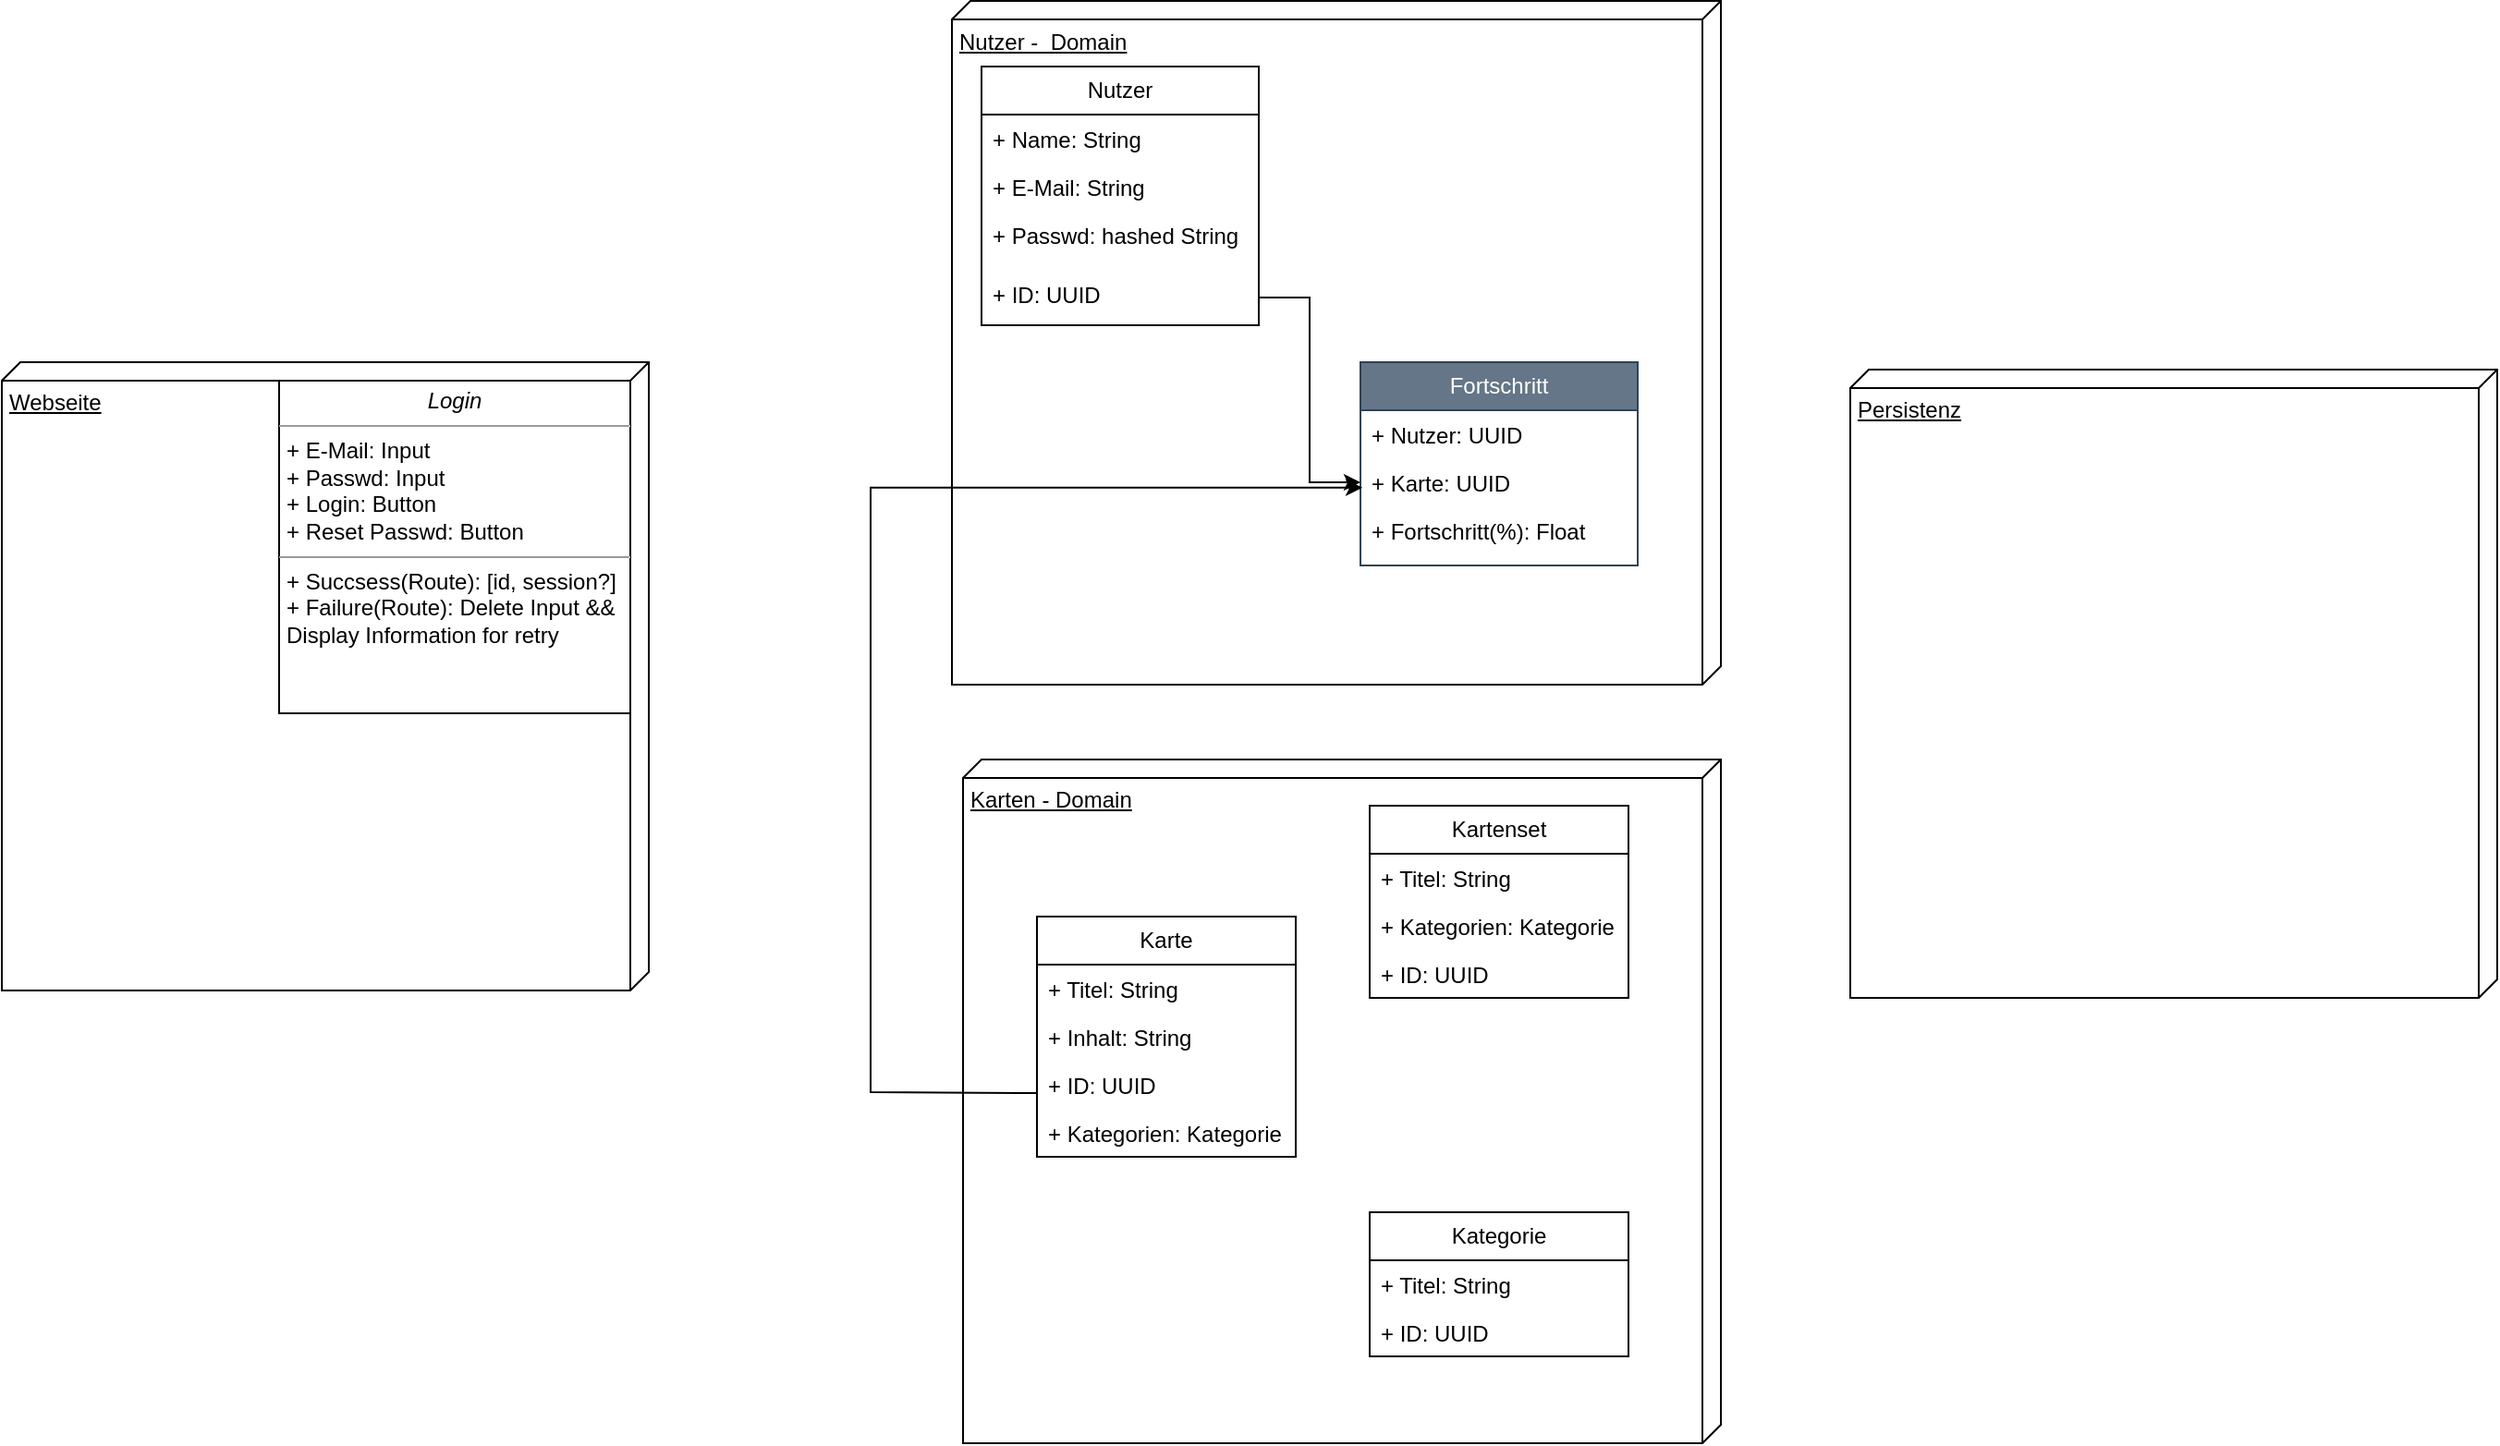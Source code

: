 <mxfile version="22.0.3" type="device">
  <diagram name="Page-1" id="oEm1uNk77RNvNLfuJh8A">
    <mxGraphModel dx="1907" dy="1951" grid="1" gridSize="10" guides="1" tooltips="1" connect="1" arrows="1" fold="1" page="1" pageScale="1" pageWidth="827" pageHeight="1169" math="0" shadow="0">
      <root>
        <mxCell id="0" />
        <mxCell id="1" parent="0" />
        <mxCell id="Eu2gkNMak8JDUMXYtsMV-14" value="Webseite" style="verticalAlign=top;align=left;spacingTop=8;spacingLeft=2;spacingRight=12;shape=cube;size=10;direction=south;fontStyle=4;html=1;whiteSpace=wrap;" vertex="1" parent="1">
          <mxGeometry x="-100" y="-110" width="350" height="340" as="geometry" />
        </mxCell>
        <mxCell id="Eu2gkNMak8JDUMXYtsMV-15" value="Karten - Domain" style="verticalAlign=top;align=left;spacingTop=8;spacingLeft=2;spacingRight=12;shape=cube;size=10;direction=south;fontStyle=4;html=1;whiteSpace=wrap;" vertex="1" parent="1">
          <mxGeometry x="420" y="105" width="410" height="370" as="geometry" />
        </mxCell>
        <mxCell id="Eu2gkNMak8JDUMXYtsMV-17" value="Persistenz" style="verticalAlign=top;align=left;spacingTop=8;spacingLeft=2;spacingRight=12;shape=cube;size=10;direction=south;fontStyle=4;html=1;whiteSpace=wrap;" vertex="1" parent="1">
          <mxGeometry x="900" y="-106" width="350" height="340" as="geometry" />
        </mxCell>
        <mxCell id="Eu2gkNMak8JDUMXYtsMV-21" value="&lt;p style=&quot;margin:0px;margin-top:4px;text-align:center;&quot;&gt;&lt;i&gt;Login&lt;/i&gt;&lt;/p&gt;&lt;hr size=&quot;1&quot;&gt;&lt;p style=&quot;margin:0px;margin-left:4px;&quot;&gt;+ E-Mail: Input&lt;br&gt;+ Passwd: Input&lt;/p&gt;&lt;p style=&quot;margin:0px;margin-left:4px;&quot;&gt;+ Login: Button&lt;/p&gt;&lt;p style=&quot;margin:0px;margin-left:4px;&quot;&gt;+ Reset Passwd: Button&amp;nbsp;&lt;/p&gt;&lt;hr size=&quot;1&quot;&gt;&lt;p style=&quot;margin:0px;margin-left:4px;&quot;&gt;+ Succsess(Route): [id, session?]&amp;nbsp;&lt;br&gt;+ Failure(Route): Delete Input &amp;amp;&amp;amp; Display Information for retry&lt;/p&gt;" style="verticalAlign=top;align=left;overflow=fill;fontSize=12;fontFamily=Helvetica;html=1;whiteSpace=wrap;" vertex="1" parent="1">
          <mxGeometry x="50" y="-100" width="190" height="180" as="geometry" />
        </mxCell>
        <mxCell id="Eu2gkNMak8JDUMXYtsMV-22" value="Nutzer -&amp;nbsp; Domain" style="verticalAlign=top;align=left;spacingTop=8;spacingLeft=2;spacingRight=12;shape=cube;size=10;direction=south;fontStyle=4;html=1;whiteSpace=wrap;" vertex="1" parent="1">
          <mxGeometry x="414" y="-305.5" width="416" height="370" as="geometry" />
        </mxCell>
        <mxCell id="Eu2gkNMak8JDUMXYtsMV-23" value="Nutzer" style="swimlane;fontStyle=0;childLayout=stackLayout;horizontal=1;startSize=26;fillColor=none;horizontalStack=0;resizeParent=1;resizeParentMax=0;resizeLast=0;collapsible=1;marginBottom=0;whiteSpace=wrap;html=1;" vertex="1" parent="1">
          <mxGeometry x="430" y="-270" width="150" height="140" as="geometry" />
        </mxCell>
        <mxCell id="Eu2gkNMak8JDUMXYtsMV-24" value="+ Name: String" style="text;strokeColor=none;fillColor=none;align=left;verticalAlign=top;spacingLeft=4;spacingRight=4;overflow=hidden;rotatable=0;points=[[0,0.5],[1,0.5]];portConstraint=eastwest;whiteSpace=wrap;html=1;" vertex="1" parent="Eu2gkNMak8JDUMXYtsMV-23">
          <mxGeometry y="26" width="150" height="26" as="geometry" />
        </mxCell>
        <mxCell id="Eu2gkNMak8JDUMXYtsMV-25" value="+ E-Mail: String" style="text;strokeColor=none;fillColor=none;align=left;verticalAlign=top;spacingLeft=4;spacingRight=4;overflow=hidden;rotatable=0;points=[[0,0.5],[1,0.5]];portConstraint=eastwest;whiteSpace=wrap;html=1;" vertex="1" parent="Eu2gkNMak8JDUMXYtsMV-23">
          <mxGeometry y="52" width="150" height="26" as="geometry" />
        </mxCell>
        <mxCell id="Eu2gkNMak8JDUMXYtsMV-26" value="+ Passwd: hashed String" style="text;strokeColor=none;fillColor=none;align=left;verticalAlign=top;spacingLeft=4;spacingRight=4;overflow=hidden;rotatable=0;points=[[0,0.5],[1,0.5]];portConstraint=eastwest;whiteSpace=wrap;html=1;" vertex="1" parent="Eu2gkNMak8JDUMXYtsMV-23">
          <mxGeometry y="78" width="150" height="32" as="geometry" />
        </mxCell>
        <mxCell id="Eu2gkNMak8JDUMXYtsMV-27" value="+ ID: UUID" style="text;strokeColor=none;fillColor=none;align=left;verticalAlign=top;spacingLeft=4;spacingRight=4;overflow=hidden;rotatable=0;points=[[0,0.5],[1,0.5]];portConstraint=eastwest;whiteSpace=wrap;html=1;" vertex="1" parent="Eu2gkNMak8JDUMXYtsMV-23">
          <mxGeometry y="110" width="150" height="30" as="geometry" />
        </mxCell>
        <mxCell id="Eu2gkNMak8JDUMXYtsMV-28" value="Karte" style="swimlane;fontStyle=0;childLayout=stackLayout;horizontal=1;startSize=26;fillColor=none;horizontalStack=0;resizeParent=1;resizeParentMax=0;resizeLast=0;collapsible=1;marginBottom=0;whiteSpace=wrap;html=1;" vertex="1" parent="1">
          <mxGeometry x="460" y="190" width="140" height="130" as="geometry" />
        </mxCell>
        <mxCell id="Eu2gkNMak8JDUMXYtsMV-29" value="+ Titel: String" style="text;strokeColor=none;fillColor=none;align=left;verticalAlign=top;spacingLeft=4;spacingRight=4;overflow=hidden;rotatable=0;points=[[0,0.5],[1,0.5]];portConstraint=eastwest;whiteSpace=wrap;html=1;" vertex="1" parent="Eu2gkNMak8JDUMXYtsMV-28">
          <mxGeometry y="26" width="140" height="26" as="geometry" />
        </mxCell>
        <mxCell id="Eu2gkNMak8JDUMXYtsMV-30" value="+ Inhalt: String" style="text;strokeColor=none;fillColor=none;align=left;verticalAlign=top;spacingLeft=4;spacingRight=4;overflow=hidden;rotatable=0;points=[[0,0.5],[1,0.5]];portConstraint=eastwest;whiteSpace=wrap;html=1;" vertex="1" parent="Eu2gkNMak8JDUMXYtsMV-28">
          <mxGeometry y="52" width="140" height="26" as="geometry" />
        </mxCell>
        <mxCell id="Eu2gkNMak8JDUMXYtsMV-31" value="+ ID: UUID" style="text;strokeColor=none;fillColor=none;align=left;verticalAlign=top;spacingLeft=4;spacingRight=4;overflow=hidden;rotatable=0;points=[[0,0.5],[1,0.5]];portConstraint=eastwest;whiteSpace=wrap;html=1;" vertex="1" parent="Eu2gkNMak8JDUMXYtsMV-28">
          <mxGeometry y="78" width="140" height="26" as="geometry" />
        </mxCell>
        <mxCell id="Eu2gkNMak8JDUMXYtsMV-36" value="+ Kategorien: Kategorie" style="text;strokeColor=none;fillColor=none;align=left;verticalAlign=top;spacingLeft=4;spacingRight=4;overflow=hidden;rotatable=0;points=[[0,0.5],[1,0.5]];portConstraint=eastwest;whiteSpace=wrap;html=1;" vertex="1" parent="Eu2gkNMak8JDUMXYtsMV-28">
          <mxGeometry y="104" width="140" height="26" as="geometry" />
        </mxCell>
        <mxCell id="Eu2gkNMak8JDUMXYtsMV-32" value="Kartenset" style="swimlane;fontStyle=0;childLayout=stackLayout;horizontal=1;startSize=26;fillColor=none;horizontalStack=0;resizeParent=1;resizeParentMax=0;resizeLast=0;collapsible=1;marginBottom=0;whiteSpace=wrap;html=1;" vertex="1" parent="1">
          <mxGeometry x="640" y="130" width="140" height="104" as="geometry" />
        </mxCell>
        <mxCell id="Eu2gkNMak8JDUMXYtsMV-33" value="+ Titel: String" style="text;strokeColor=none;fillColor=none;align=left;verticalAlign=top;spacingLeft=4;spacingRight=4;overflow=hidden;rotatable=0;points=[[0,0.5],[1,0.5]];portConstraint=eastwest;whiteSpace=wrap;html=1;" vertex="1" parent="Eu2gkNMak8JDUMXYtsMV-32">
          <mxGeometry y="26" width="140" height="26" as="geometry" />
        </mxCell>
        <mxCell id="Eu2gkNMak8JDUMXYtsMV-34" value="+ Kategorien: Kategorie" style="text;strokeColor=none;fillColor=none;align=left;verticalAlign=top;spacingLeft=4;spacingRight=4;overflow=hidden;rotatable=0;points=[[0,0.5],[1,0.5]];portConstraint=eastwest;whiteSpace=wrap;html=1;" vertex="1" parent="Eu2gkNMak8JDUMXYtsMV-32">
          <mxGeometry y="52" width="140" height="26" as="geometry" />
        </mxCell>
        <mxCell id="Eu2gkNMak8JDUMXYtsMV-35" value="+ ID: UUID" style="text;strokeColor=none;fillColor=none;align=left;verticalAlign=top;spacingLeft=4;spacingRight=4;overflow=hidden;rotatable=0;points=[[0,0.5],[1,0.5]];portConstraint=eastwest;whiteSpace=wrap;html=1;" vertex="1" parent="Eu2gkNMak8JDUMXYtsMV-32">
          <mxGeometry y="78" width="140" height="26" as="geometry" />
        </mxCell>
        <mxCell id="Eu2gkNMak8JDUMXYtsMV-37" value="Kategorie" style="swimlane;fontStyle=0;childLayout=stackLayout;horizontal=1;startSize=26;fillColor=none;horizontalStack=0;resizeParent=1;resizeParentMax=0;resizeLast=0;collapsible=1;marginBottom=0;whiteSpace=wrap;html=1;" vertex="1" parent="1">
          <mxGeometry x="640" y="350" width="140" height="78" as="geometry" />
        </mxCell>
        <mxCell id="Eu2gkNMak8JDUMXYtsMV-38" value="+ Titel: String" style="text;strokeColor=none;fillColor=none;align=left;verticalAlign=top;spacingLeft=4;spacingRight=4;overflow=hidden;rotatable=0;points=[[0,0.5],[1,0.5]];portConstraint=eastwest;whiteSpace=wrap;html=1;" vertex="1" parent="Eu2gkNMak8JDUMXYtsMV-37">
          <mxGeometry y="26" width="140" height="26" as="geometry" />
        </mxCell>
        <mxCell id="Eu2gkNMak8JDUMXYtsMV-40" value="+ ID: UUID" style="text;strokeColor=none;fillColor=none;align=left;verticalAlign=top;spacingLeft=4;spacingRight=4;overflow=hidden;rotatable=0;points=[[0,0.5],[1,0.5]];portConstraint=eastwest;whiteSpace=wrap;html=1;" vertex="1" parent="Eu2gkNMak8JDUMXYtsMV-37">
          <mxGeometry y="52" width="140" height="26" as="geometry" />
        </mxCell>
        <mxCell id="Eu2gkNMak8JDUMXYtsMV-43" value="Fortschritt" style="swimlane;fontStyle=0;childLayout=stackLayout;horizontal=1;startSize=26;fillColor=#647687;horizontalStack=0;resizeParent=1;resizeParentMax=0;resizeLast=0;collapsible=1;marginBottom=0;whiteSpace=wrap;html=1;fontColor=#ffffff;strokeColor=#314354;" vertex="1" parent="1">
          <mxGeometry x="635" y="-110" width="150" height="110" as="geometry" />
        </mxCell>
        <mxCell id="Eu2gkNMak8JDUMXYtsMV-44" value="+ Nutzer: UUID" style="text;strokeColor=none;fillColor=none;align=left;verticalAlign=top;spacingLeft=4;spacingRight=4;overflow=hidden;rotatable=0;points=[[0,0.5],[1,0.5]];portConstraint=eastwest;whiteSpace=wrap;html=1;" vertex="1" parent="Eu2gkNMak8JDUMXYtsMV-43">
          <mxGeometry y="26" width="150" height="26" as="geometry" />
        </mxCell>
        <mxCell id="Eu2gkNMak8JDUMXYtsMV-45" value="+ Karte: UUID" style="text;strokeColor=none;fillColor=none;align=left;verticalAlign=top;spacingLeft=4;spacingRight=4;overflow=hidden;rotatable=0;points=[[0,0.5],[1,0.5]];portConstraint=eastwest;whiteSpace=wrap;html=1;" vertex="1" parent="Eu2gkNMak8JDUMXYtsMV-43">
          <mxGeometry y="52" width="150" height="26" as="geometry" />
        </mxCell>
        <mxCell id="Eu2gkNMak8JDUMXYtsMV-46" value="+ Fortschritt(%): Float" style="text;strokeColor=none;fillColor=none;align=left;verticalAlign=top;spacingLeft=4;spacingRight=4;overflow=hidden;rotatable=0;points=[[0,0.5],[1,0.5]];portConstraint=eastwest;whiteSpace=wrap;html=1;" vertex="1" parent="Eu2gkNMak8JDUMXYtsMV-43">
          <mxGeometry y="78" width="150" height="32" as="geometry" />
        </mxCell>
        <mxCell id="Eu2gkNMak8JDUMXYtsMV-48" style="edgeStyle=orthogonalEdgeStyle;rounded=0;orthogonalLoop=1;jettySize=auto;html=1;exitX=1;exitY=0.5;exitDx=0;exitDy=0;entryX=0;entryY=0.5;entryDx=0;entryDy=0;" edge="1" parent="1" source="Eu2gkNMak8JDUMXYtsMV-27" target="Eu2gkNMak8JDUMXYtsMV-45">
          <mxGeometry relative="1" as="geometry" />
        </mxCell>
        <mxCell id="Eu2gkNMak8JDUMXYtsMV-50" style="edgeStyle=orthogonalEdgeStyle;rounded=0;orthogonalLoop=1;jettySize=auto;html=1;exitX=0;exitY=0.5;exitDx=0;exitDy=0;entryX=0.007;entryY=0.612;entryDx=0;entryDy=0;entryPerimeter=0;" edge="1" parent="1" target="Eu2gkNMak8JDUMXYtsMV-45">
          <mxGeometry relative="1" as="geometry">
            <mxPoint x="460" y="285.5" as="sourcePoint" />
            <mxPoint x="610" y="-45.5" as="targetPoint" />
            <Array as="points">
              <mxPoint x="450" y="286" />
              <mxPoint x="370" y="285" />
              <mxPoint x="370" y="-42" />
            </Array>
          </mxGeometry>
        </mxCell>
      </root>
    </mxGraphModel>
  </diagram>
</mxfile>
